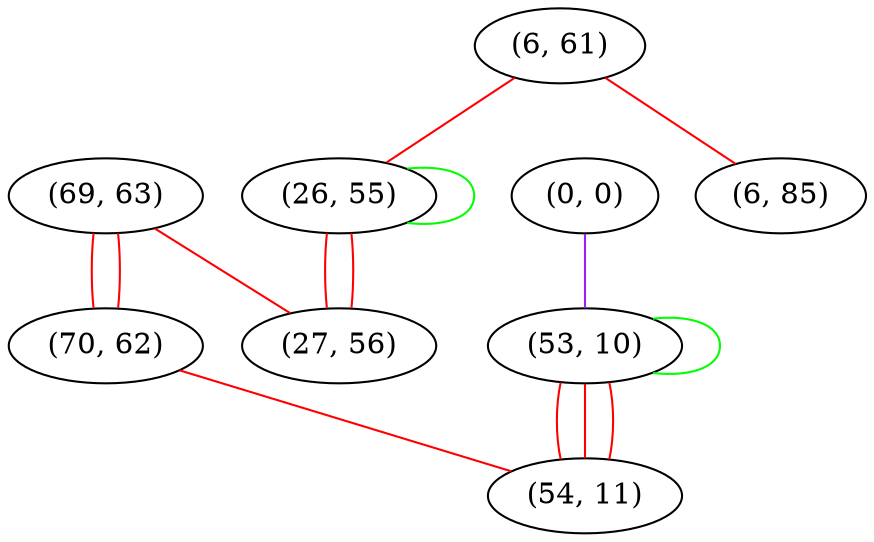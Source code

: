 graph "" {
"(69, 63)";
"(6, 61)";
"(26, 55)";
"(6, 85)";
"(70, 62)";
"(27, 56)";
"(0, 0)";
"(53, 10)";
"(54, 11)";
"(69, 63)" -- "(27, 56)"  [color=red, key=0, weight=1];
"(69, 63)" -- "(70, 62)"  [color=red, key=0, weight=1];
"(69, 63)" -- "(70, 62)"  [color=red, key=1, weight=1];
"(6, 61)" -- "(26, 55)"  [color=red, key=0, weight=1];
"(6, 61)" -- "(6, 85)"  [color=red, key=0, weight=1];
"(26, 55)" -- "(27, 56)"  [color=red, key=0, weight=1];
"(26, 55)" -- "(27, 56)"  [color=red, key=1, weight=1];
"(26, 55)" -- "(26, 55)"  [color=green, key=0, weight=2];
"(70, 62)" -- "(54, 11)"  [color=red, key=0, weight=1];
"(0, 0)" -- "(53, 10)"  [color=purple, key=0, weight=4];
"(53, 10)" -- "(54, 11)"  [color=red, key=0, weight=1];
"(53, 10)" -- "(54, 11)"  [color=red, key=1, weight=1];
"(53, 10)" -- "(54, 11)"  [color=red, key=2, weight=1];
"(53, 10)" -- "(53, 10)"  [color=green, key=0, weight=2];
}
